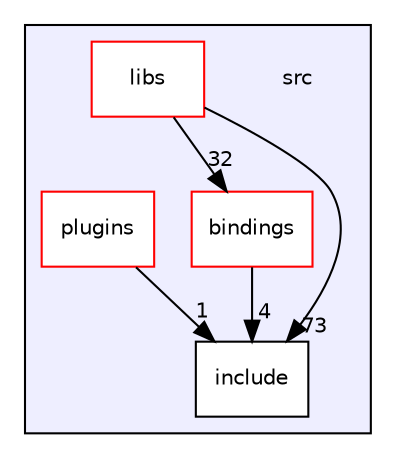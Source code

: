 digraph "src" {
  compound=true
  node [ fontsize="10", fontname="Helvetica"];
  edge [ labelfontsize="10", labelfontname="Helvetica"];
  subgraph clusterdir_68267d1309a1af8e8297ef4c3efbcdba {
    graph [ bgcolor="#eeeeff", pencolor="black", label="" URL="dir_68267d1309a1af8e8297ef4c3efbcdba.html"];
    dir_68267d1309a1af8e8297ef4c3efbcdba [shape=plaintext label="src"];
    dir_ea91a2a72b7cbbf988d2bd2cd1d23e49 [shape=box label="bindings" color="red" fillcolor="white" style="filled" URL="dir_ea91a2a72b7cbbf988d2bd2cd1d23e49.html"];
    dir_b0856f6b0d80ccb263b2f415c91f9e17 [shape=box label="include" color="black" fillcolor="white" style="filled" URL="dir_b0856f6b0d80ccb263b2f415c91f9e17.html"];
    dir_87a455bccb09a92130c26a11a880c98a [shape=box label="libs" color="red" fillcolor="white" style="filled" URL="dir_87a455bccb09a92130c26a11a880c98a.html"];
    dir_7020b8b7abcceffa3f9f7a2d24718f16 [shape=box label="plugins" color="red" fillcolor="white" style="filled" URL="dir_7020b8b7abcceffa3f9f7a2d24718f16.html"];
  }
  dir_7020b8b7abcceffa3f9f7a2d24718f16->dir_b0856f6b0d80ccb263b2f415c91f9e17 [headlabel="1", labeldistance=1.5 headhref="dir_000018_000034.html"];
  dir_87a455bccb09a92130c26a11a880c98a->dir_b0856f6b0d80ccb263b2f415c91f9e17 [headlabel="73", labeldistance=1.5 headhref="dir_000009_000034.html"];
  dir_87a455bccb09a92130c26a11a880c98a->dir_ea91a2a72b7cbbf988d2bd2cd1d23e49 [headlabel="32", labeldistance=1.5 headhref="dir_000009_000001.html"];
  dir_ea91a2a72b7cbbf988d2bd2cd1d23e49->dir_b0856f6b0d80ccb263b2f415c91f9e17 [headlabel="4", labeldistance=1.5 headhref="dir_000001_000034.html"];
}
